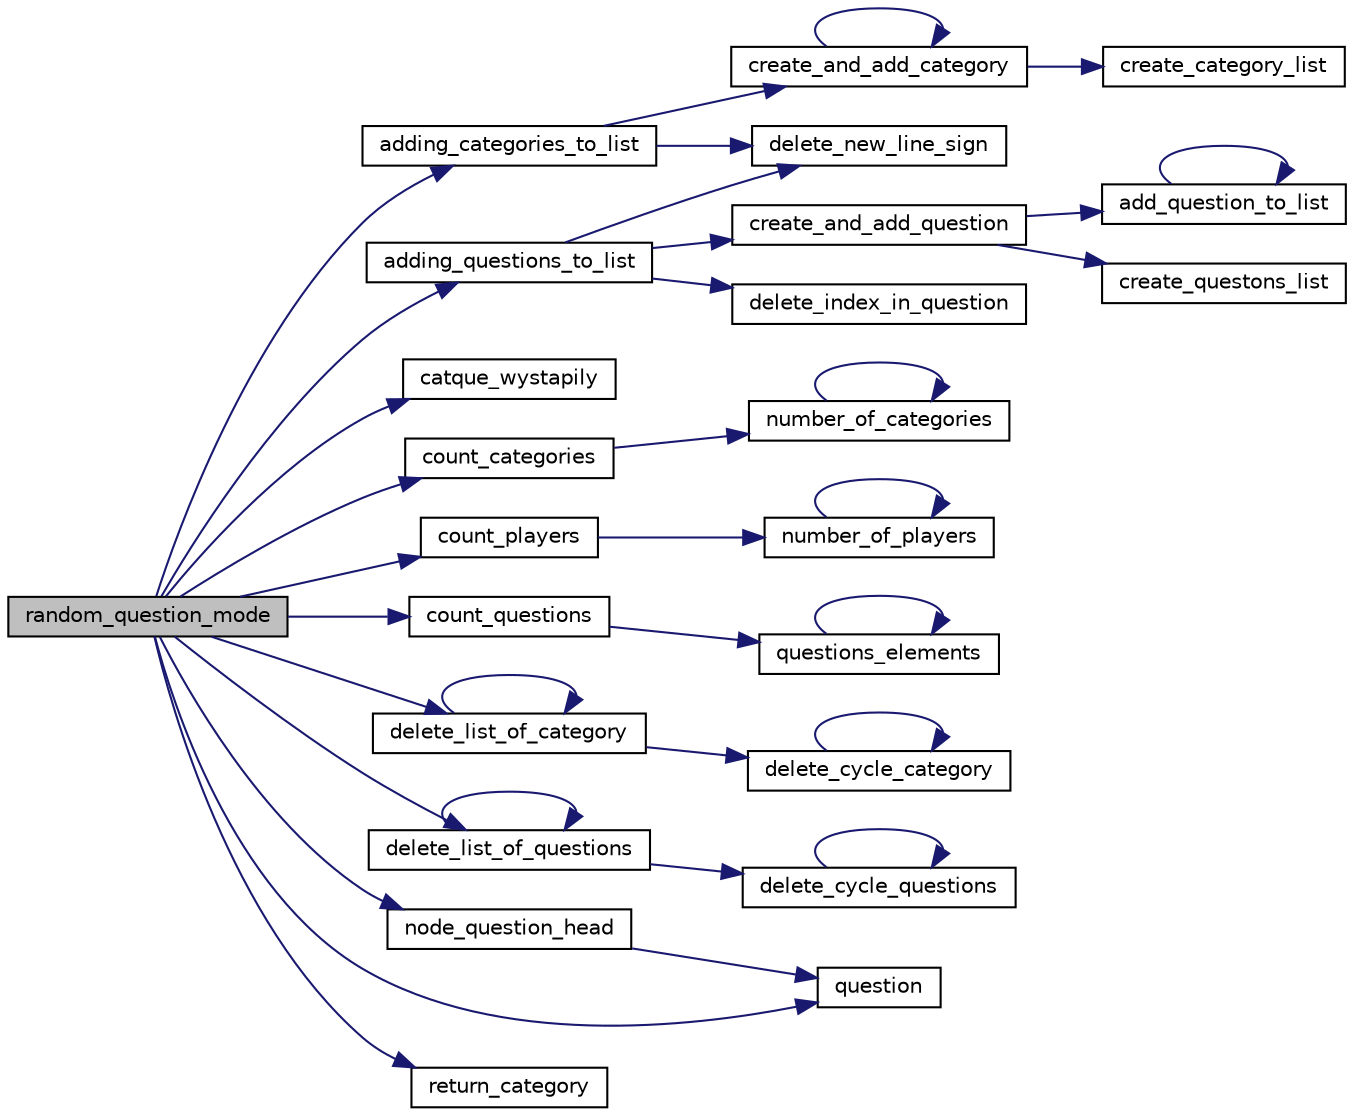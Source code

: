 digraph "random_question_mode"
{
 // LATEX_PDF_SIZE
  edge [fontname="Helvetica",fontsize="10",labelfontname="Helvetica",labelfontsize="10"];
  node [fontname="Helvetica",fontsize="10",shape=record];
  rankdir="LR";
  Node1 [label="random_question_mode",height=0.2,width=0.4,color="black", fillcolor="grey75", style="filled", fontcolor="black",tooltip="Ta funkcja to tryb gry oparty na wygenerowaniu losowych pytan z calej bazy danych."];
  Node1 -> Node2 [color="midnightblue",fontsize="10",style="solid",fontname="Helvetica"];
  Node2 [label="adding_categories_to_list",height=0.2,width=0.4,color="black", fillcolor="white", style="filled",URL="$reading__files_8c.html#a49a730d8f2ecc1c13585b0ec019d7e90",tooltip=" "];
  Node2 -> Node3 [color="midnightblue",fontsize="10",style="solid",fontname="Helvetica"];
  Node3 [label="create_and_add_category",height=0.2,width=0.4,color="black", fillcolor="white", style="filled",URL="$category__functions_8c.html#afc8acd3a0b1d067e6754b1c1f75adcd2",tooltip=" "];
  Node3 -> Node3 [color="midnightblue",fontsize="10",style="solid",fontname="Helvetica"];
  Node3 -> Node4 [color="midnightblue",fontsize="10",style="solid",fontname="Helvetica"];
  Node4 [label="create_category_list",height=0.2,width=0.4,color="black", fillcolor="white", style="filled",URL="$category__functions_8c.html#a5fddee2cfca7a510bb7372e645fbb8ec",tooltip=" "];
  Node2 -> Node5 [color="midnightblue",fontsize="10",style="solid",fontname="Helvetica"];
  Node5 [label="delete_new_line_sign",height=0.2,width=0.4,color="black", fillcolor="white", style="filled",URL="$reading__files_8c.html#aaa612777c252ca71ace4287e1f8c1d16",tooltip=" "];
  Node1 -> Node6 [color="midnightblue",fontsize="10",style="solid",fontname="Helvetica"];
  Node6 [label="adding_questions_to_list",height=0.2,width=0.4,color="black", fillcolor="white", style="filled",URL="$reading__files_8c.html#a6e635e44b94a9b4e13da68bec4882306",tooltip=" "];
  Node6 -> Node7 [color="midnightblue",fontsize="10",style="solid",fontname="Helvetica"];
  Node7 [label="create_and_add_question",height=0.2,width=0.4,color="black", fillcolor="white", style="filled",URL="$question__functions_8c.html#a745d316a00f5ad87ab76a779e585e473",tooltip=" "];
  Node7 -> Node8 [color="midnightblue",fontsize="10",style="solid",fontname="Helvetica"];
  Node8 [label="add_question_to_list",height=0.2,width=0.4,color="black", fillcolor="white", style="filled",URL="$question__functions_8c.html#a1eecbabf3889027221b67942e4bcc442",tooltip=" "];
  Node8 -> Node8 [color="midnightblue",fontsize="10",style="solid",fontname="Helvetica"];
  Node7 -> Node9 [color="midnightblue",fontsize="10",style="solid",fontname="Helvetica"];
  Node9 [label="create_questons_list",height=0.2,width=0.4,color="black", fillcolor="white", style="filled",URL="$question__functions_8c.html#a02b32cf34d594c27f1d45f3ddc238973",tooltip=" "];
  Node6 -> Node10 [color="midnightblue",fontsize="10",style="solid",fontname="Helvetica"];
  Node10 [label="delete_index_in_question",height=0.2,width=0.4,color="black", fillcolor="white", style="filled",URL="$reading__files_8c.html#add60d03567b1582a35deeb2c42a5843b",tooltip=" "];
  Node6 -> Node5 [color="midnightblue",fontsize="10",style="solid",fontname="Helvetica"];
  Node1 -> Node11 [color="midnightblue",fontsize="10",style="solid",fontname="Helvetica"];
  Node11 [label="catque_wystapily",height=0.2,width=0.4,color="black", fillcolor="white", style="filled",URL="$functions_8c.html#ada70960e8a1a77b23953b150718cab1d",tooltip="Ta funkcja sprawdza czy podana kategoria i pytanie z tej kategorii wystapilo."];
  Node1 -> Node12 [color="midnightblue",fontsize="10",style="solid",fontname="Helvetica"];
  Node12 [label="count_categories",height=0.2,width=0.4,color="black", fillcolor="white", style="filled",URL="$category__functions_8c.html#a48b7556eaada65f73699b9d315f94fd6",tooltip=" "];
  Node12 -> Node13 [color="midnightblue",fontsize="10",style="solid",fontname="Helvetica"];
  Node13 [label="number_of_categories",height=0.2,width=0.4,color="black", fillcolor="white", style="filled",URL="$category__functions_8c.html#a93d97ac822a6f4097a484cb4282a3c3f",tooltip=" "];
  Node13 -> Node13 [color="midnightblue",fontsize="10",style="solid",fontname="Helvetica"];
  Node1 -> Node14 [color="midnightblue",fontsize="10",style="solid",fontname="Helvetica"];
  Node14 [label="count_players",height=0.2,width=0.4,color="black", fillcolor="white", style="filled",URL="$player__functions_8c.html#a2ded8231bb25c2a6787c0a3b8c6ebb15",tooltip=" "];
  Node14 -> Node15 [color="midnightblue",fontsize="10",style="solid",fontname="Helvetica"];
  Node15 [label="number_of_players",height=0.2,width=0.4,color="black", fillcolor="white", style="filled",URL="$player__functions_8c.html#a09a489d53e6454b3b6645db3669c7b0b",tooltip=" "];
  Node15 -> Node15 [color="midnightblue",fontsize="10",style="solid",fontname="Helvetica"];
  Node1 -> Node16 [color="midnightblue",fontsize="10",style="solid",fontname="Helvetica"];
  Node16 [label="count_questions",height=0.2,width=0.4,color="black", fillcolor="white", style="filled",URL="$question__functions_8c.html#a9750a039284c12828fac0725350c0980",tooltip=" "];
  Node16 -> Node17 [color="midnightblue",fontsize="10",style="solid",fontname="Helvetica"];
  Node17 [label="questions_elements",height=0.2,width=0.4,color="black", fillcolor="white", style="filled",URL="$question__functions_8c.html#a14f5181838b27baa180a1a794b5968c3",tooltip=" "];
  Node17 -> Node17 [color="midnightblue",fontsize="10",style="solid",fontname="Helvetica"];
  Node1 -> Node18 [color="midnightblue",fontsize="10",style="solid",fontname="Helvetica"];
  Node18 [label="delete_list_of_category",height=0.2,width=0.4,color="black", fillcolor="white", style="filled",URL="$category__functions_8c.html#abd1390458f93dac50cbecafdefc13b49",tooltip=" "];
  Node18 -> Node19 [color="midnightblue",fontsize="10",style="solid",fontname="Helvetica"];
  Node19 [label="delete_cycle_category",height=0.2,width=0.4,color="black", fillcolor="white", style="filled",URL="$category__functions_8c.html#a83fdf3b84d1599eb72be1b405812a240",tooltip=" "];
  Node19 -> Node19 [color="midnightblue",fontsize="10",style="solid",fontname="Helvetica"];
  Node18 -> Node18 [color="midnightblue",fontsize="10",style="solid",fontname="Helvetica"];
  Node1 -> Node20 [color="midnightblue",fontsize="10",style="solid",fontname="Helvetica"];
  Node20 [label="delete_list_of_questions",height=0.2,width=0.4,color="black", fillcolor="white", style="filled",URL="$question__functions_8c.html#a6fcf467b725c1509d80259275401f8da",tooltip=" "];
  Node20 -> Node21 [color="midnightblue",fontsize="10",style="solid",fontname="Helvetica"];
  Node21 [label="delete_cycle_questions",height=0.2,width=0.4,color="black", fillcolor="white", style="filled",URL="$question__functions_8c.html#ab6ef51094beae9ab4ab227eace1cf486",tooltip=" "];
  Node21 -> Node21 [color="midnightblue",fontsize="10",style="solid",fontname="Helvetica"];
  Node20 -> Node20 [color="midnightblue",fontsize="10",style="solid",fontname="Helvetica"];
  Node1 -> Node22 [color="midnightblue",fontsize="10",style="solid",fontname="Helvetica"];
  Node22 [label="node_question_head",height=0.2,width=0.4,color="black", fillcolor="white", style="filled",URL="$question__functions_8c.html#a325ad2090f5a0b6ab01fc2b9596ff7b1",tooltip=" "];
  Node22 -> Node23 [color="midnightblue",fontsize="10",style="solid",fontname="Helvetica"];
  Node23 [label="question",height=0.2,width=0.4,color="black", fillcolor="white", style="filled",URL="$question__functions_8c.html#a6b3dccf984be788e61c876c110139af1",tooltip=" "];
  Node1 -> Node23 [color="midnightblue",fontsize="10",style="solid",fontname="Helvetica"];
  Node1 -> Node24 [color="midnightblue",fontsize="10",style="solid",fontname="Helvetica"];
  Node24 [label="return_category",height=0.2,width=0.4,color="black", fillcolor="white", style="filled",URL="$category__functions_8c.html#af43c6229550e6e516f450b4c02159b4c",tooltip=" "];
}
